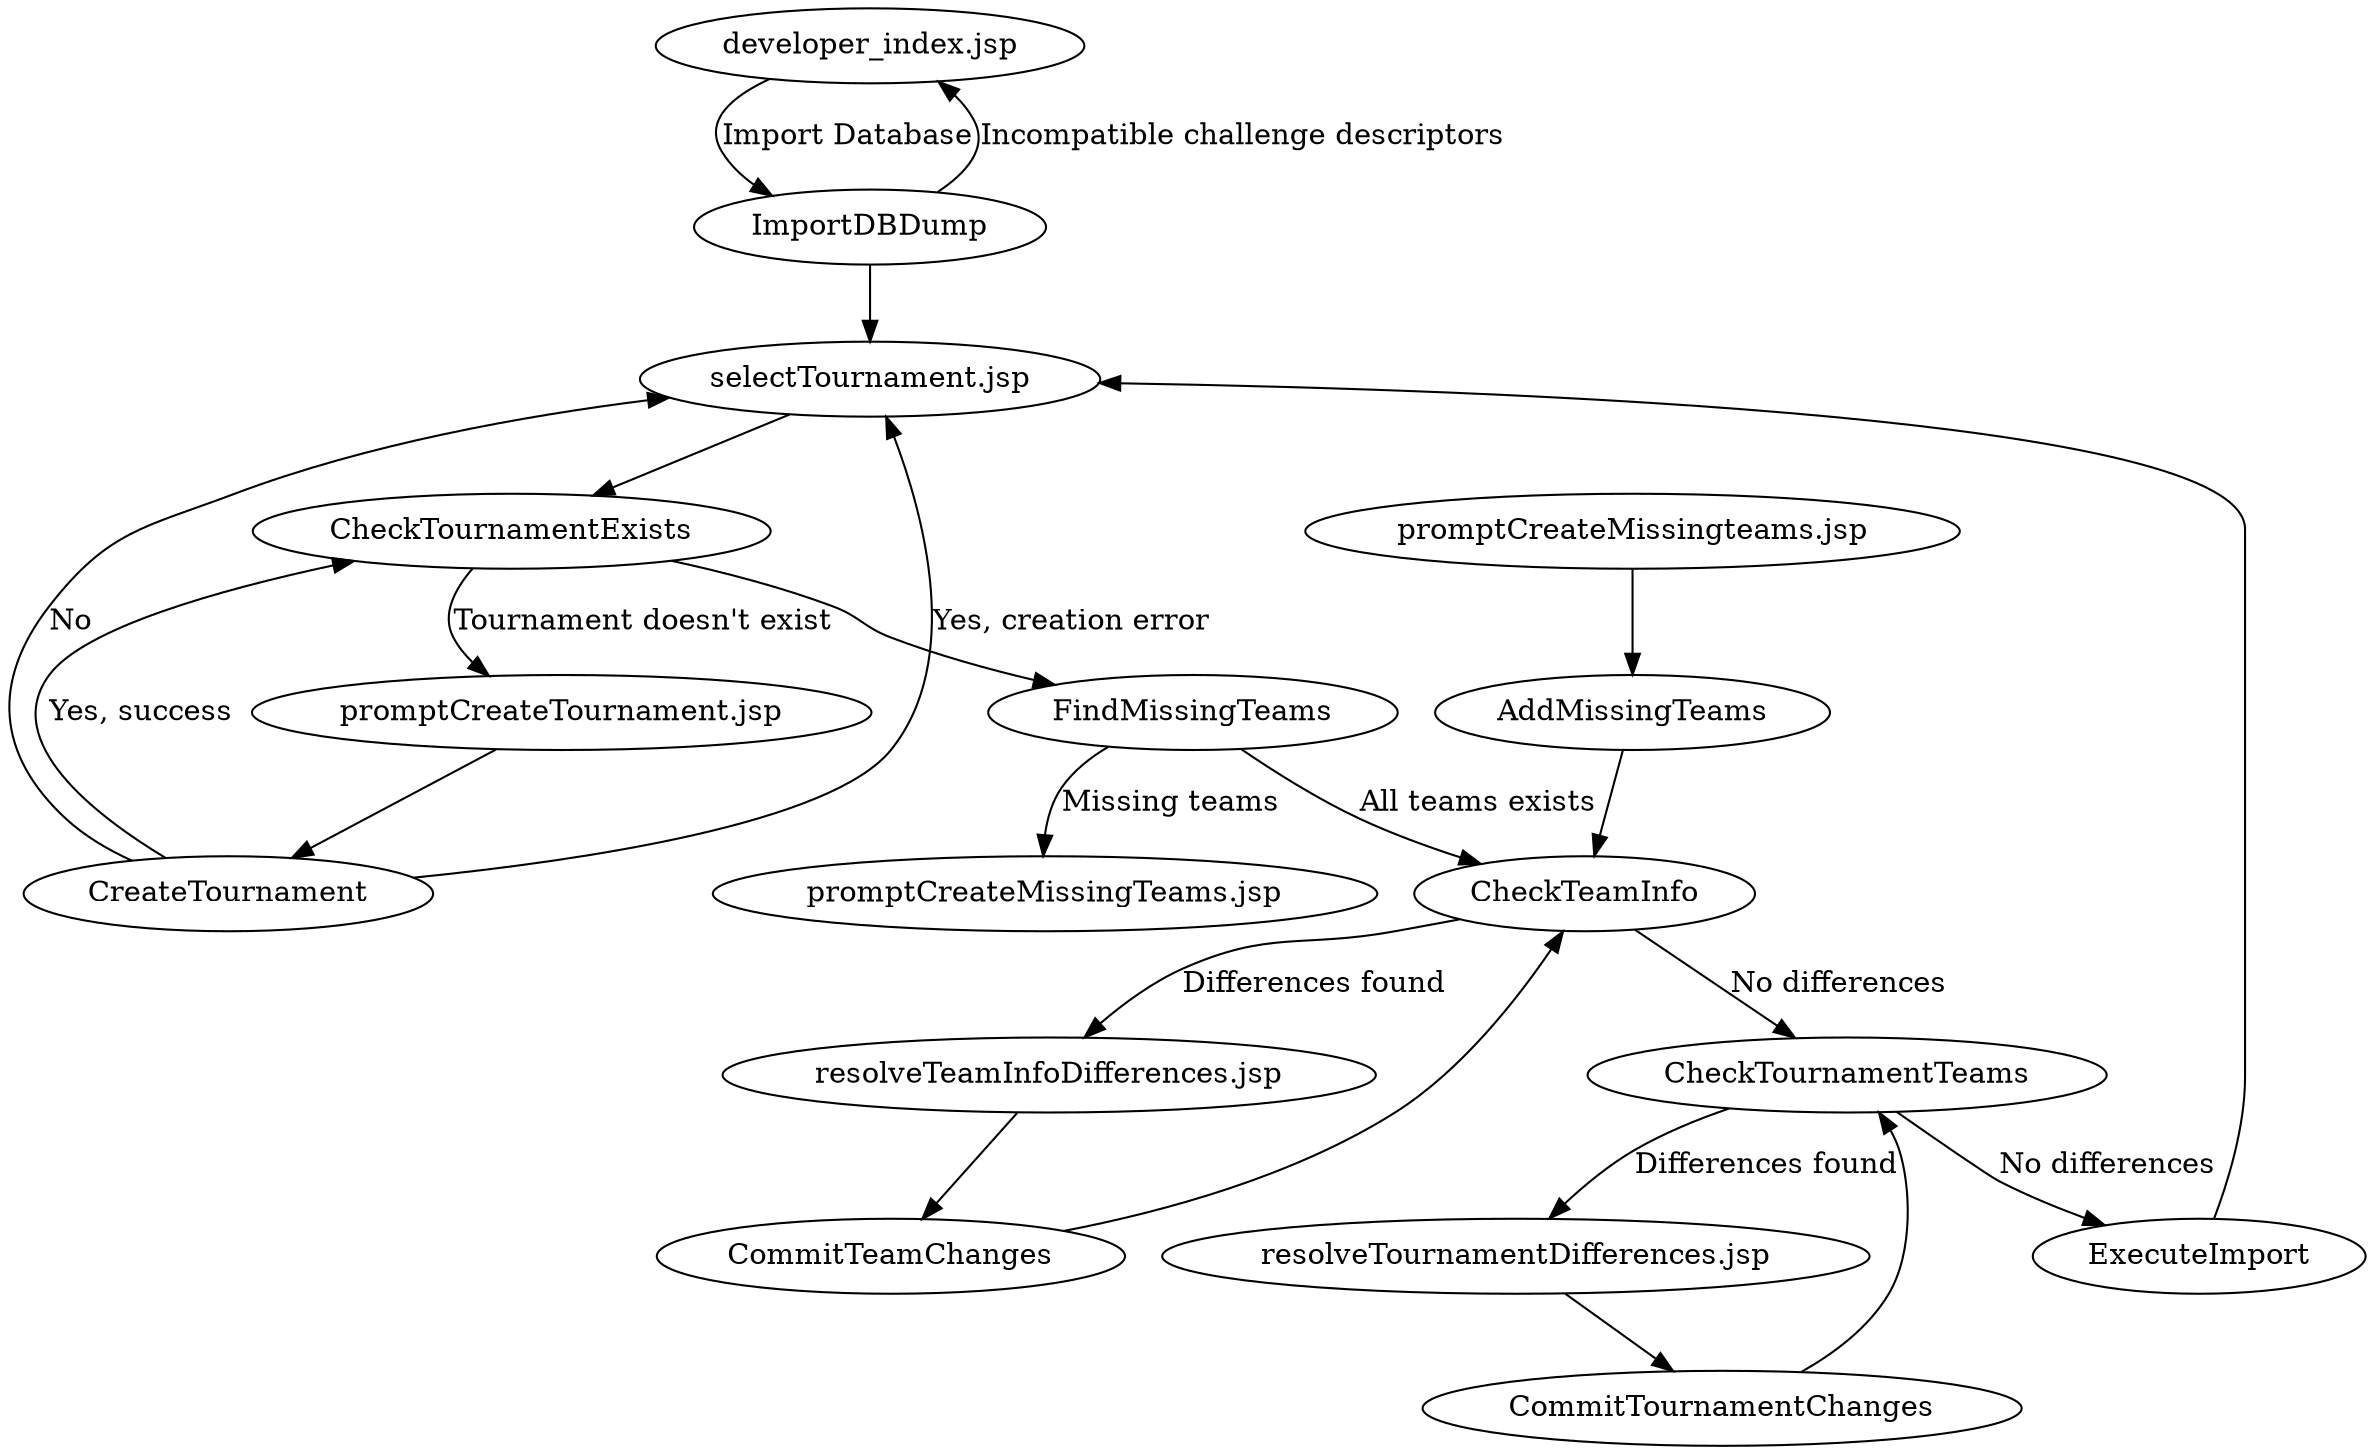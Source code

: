 digraph MergeDatabase {

"developer_index.jsp" -> ImportDBDump [label="Import Database"];

ImportDBDump -> "selectTournament.jsp";
ImportDBDump -> "developer_index.jsp" [label="Incompatible challenge descriptors"];

"selectTournament.jsp" -> CheckTournamentExists;

CheckTournamentExists -> "promptCreateTournament.jsp" [label="Tournament doesn't exist"];
CheckTournamentExists -> FindMissingTeams;

"promptCreateTournament.jsp" -> CreateTournament;

CreateTournament -> "selectTournament.jsp" [label="Yes, creation error"];
CreateTournament -> CheckTournamentExists [label="Yes, success"];
CreateTournament -> "selectTournament.jsp" [label="No"];

FindMissingTeams -> CheckTeamInfo [label="All teams exists"];
FindMissingTeams -> "promptCreateMissingTeams.jsp" [label="Missing teams"];

"promptCreateMissingteams.jsp" -> AddMissingTeams;

AddMissingTeams -> CheckTeamInfo;

CheckTeamInfo -> CheckTournamentTeams [label="No differences"];
CheckTeamInfo -> "resolveTeamInfoDifferences.jsp" [label="Differences found"];

"resolveTeamInfoDifferences.jsp" -> CommitTeamChanges;

CommitTeamChanges -> CheckTeamInfo;

CheckTournamentTeams -> ExecuteImport [label="No differences"];
CheckTournamentTeams -> "resolveTournamentDifferences.jsp" [label="Differences found"];

"resolveTournamentDifferences.jsp" -> CommitTournamentChanges;

CommitTournamentChanges -> CheckTournamentTeams;

ExecuteImport -> "selectTournament.jsp";

}
